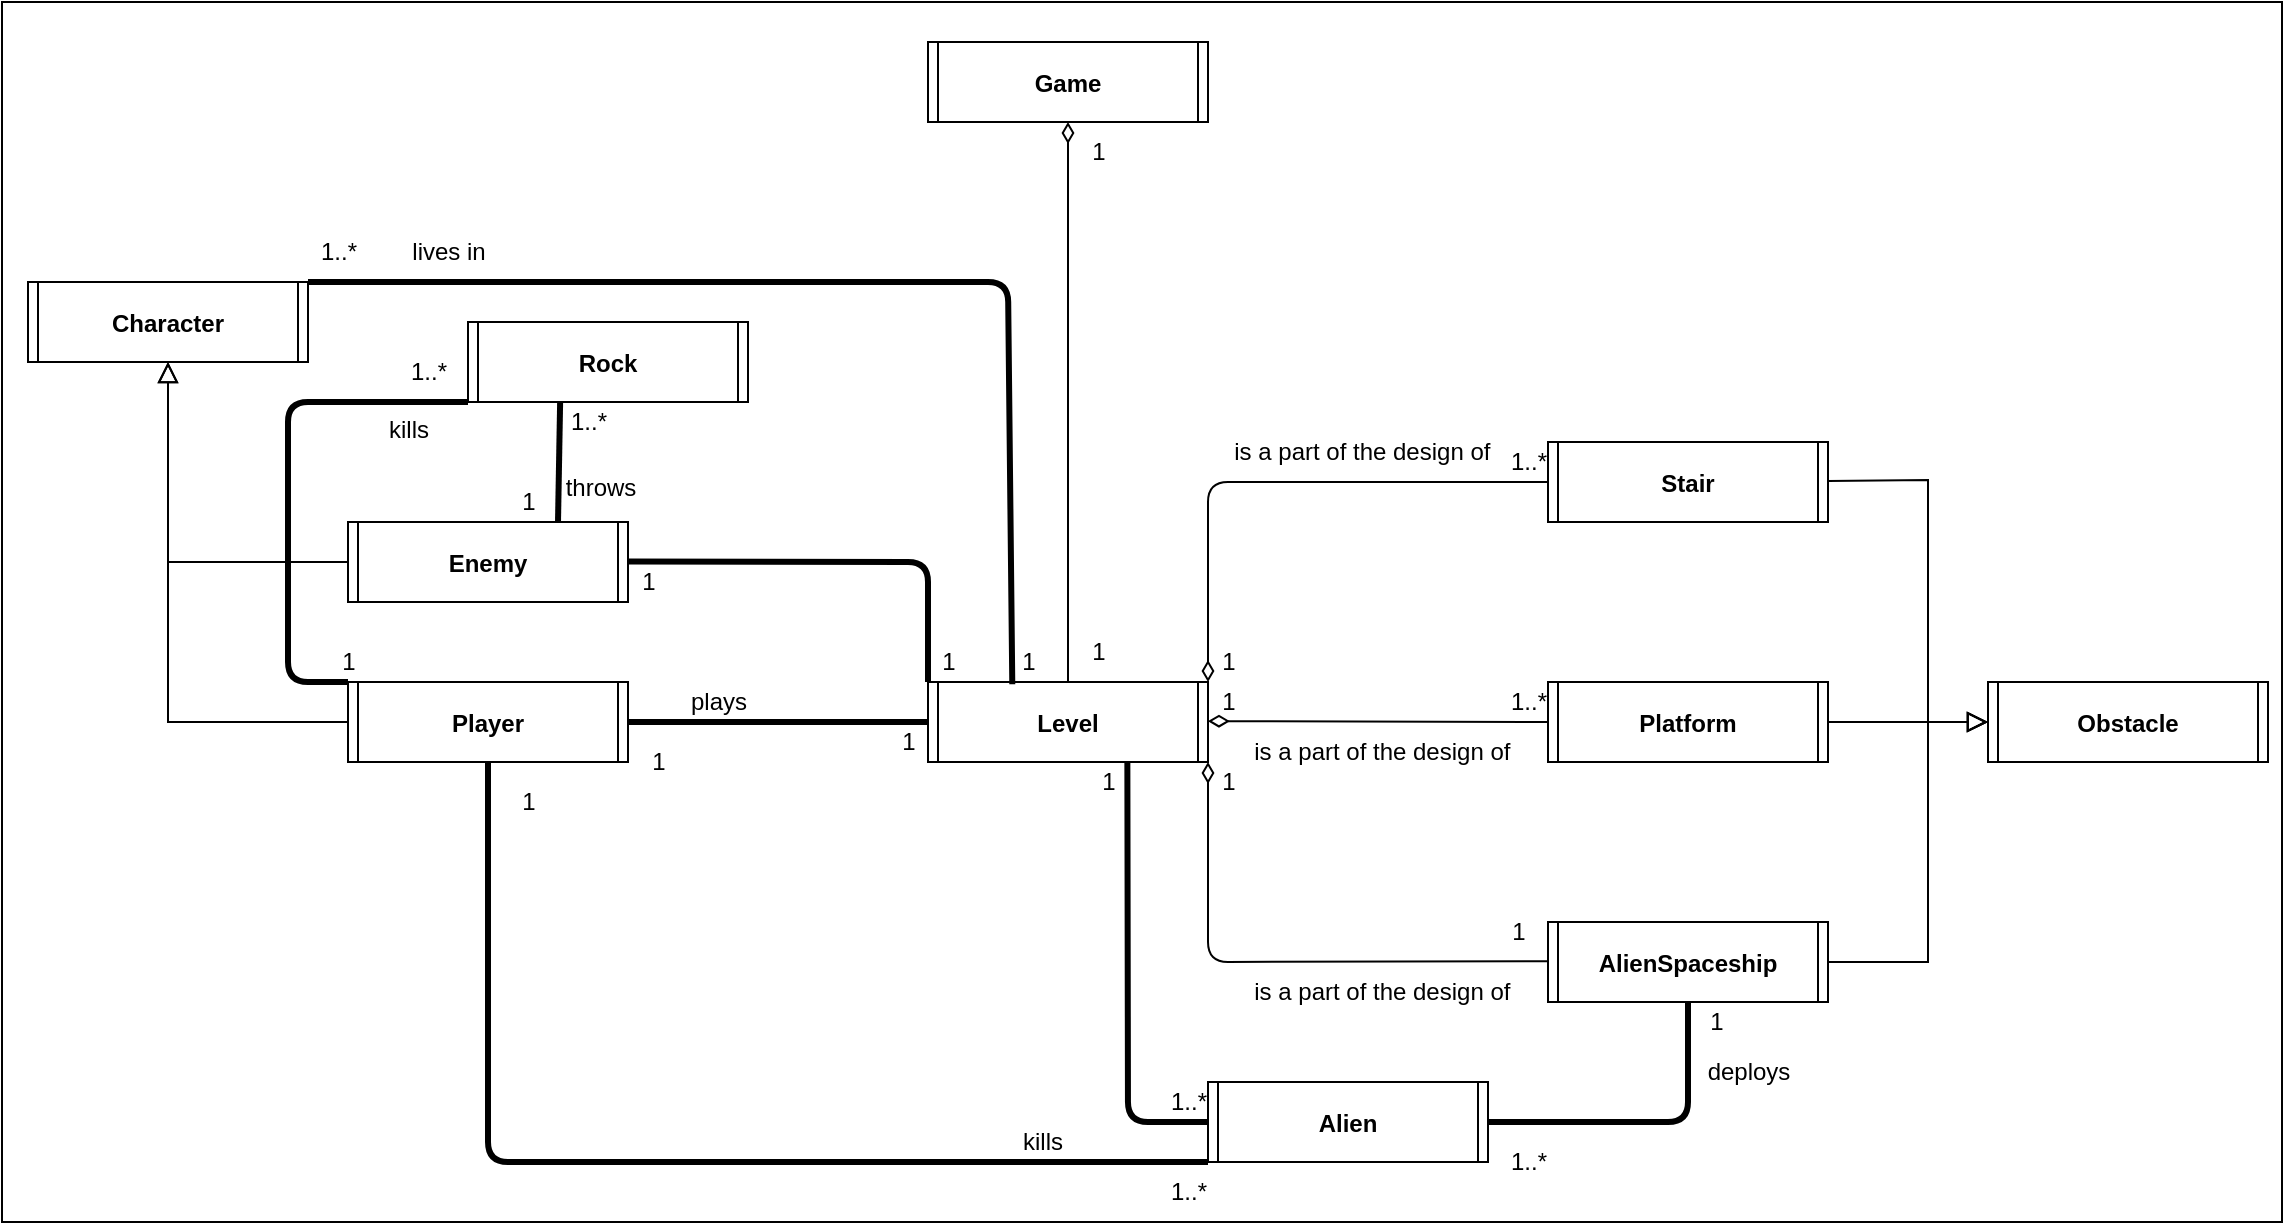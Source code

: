 <mxfile>
    <diagram id="db8HLF_ByxvYFViHS5Ak" name="Page-1">
        <mxGraphModel dx="878" dy="678" grid="1" gridSize="10" guides="1" tooltips="1" connect="1" arrows="1" fold="1" page="1" pageScale="1" pageWidth="1200" pageHeight="1600" math="0" shadow="0">
            <root>
                <mxCell id="0"/>
                <mxCell id="1" parent="0"/>
                <mxCell id="125" value="" style="rounded=0;whiteSpace=wrap;html=1;" parent="1" vertex="1">
                    <mxGeometry x="50" y="20" width="1140" height="610" as="geometry"/>
                </mxCell>
                <mxCell id="38" value="Level" style="shape=process2;fixedSize=1;size=5;fontStyle=1;" parent="1" vertex="1">
                    <mxGeometry x="513" y="360" width="140" height="40" as="geometry"/>
                </mxCell>
                <mxCell id="39" value="Character" style="shape=process2;fixedSize=1;size=5;fontStyle=1;" parent="1" vertex="1">
                    <mxGeometry x="63" y="160" width="140" height="40" as="geometry"/>
                </mxCell>
                <mxCell id="40" value="Player" style="shape=process2;fixedSize=1;size=5;fontStyle=1;" parent="1" vertex="1">
                    <mxGeometry x="223" y="360" width="140" height="40" as="geometry"/>
                </mxCell>
                <mxCell id="41" value="Enemy" style="shape=process2;fixedSize=1;size=5;fontStyle=1;" parent="1" vertex="1">
                    <mxGeometry x="223" y="280" width="140" height="40" as="geometry"/>
                </mxCell>
                <mxCell id="42" value="Rock" style="shape=process2;fixedSize=1;size=5;fontStyle=1;" parent="1" vertex="1">
                    <mxGeometry x="283" y="180" width="140" height="40" as="geometry"/>
                </mxCell>
                <mxCell id="43" value="Obstacle" style="shape=process2;fixedSize=1;size=5;fontStyle=1;" parent="1" vertex="1">
                    <mxGeometry x="1043" y="360" width="140" height="40" as="geometry"/>
                </mxCell>
                <mxCell id="44" value="Stair" style="shape=process2;fixedSize=1;size=5;fontStyle=1;" parent="1" vertex="1">
                    <mxGeometry x="823" y="240" width="140" height="40" as="geometry"/>
                </mxCell>
                <mxCell id="45" value="Platform" style="shape=process2;fixedSize=1;size=5;fontStyle=1;" parent="1" vertex="1">
                    <mxGeometry x="823" y="360" width="140" height="40" as="geometry"/>
                </mxCell>
                <mxCell id="46" value="AlienSpaceship" style="shape=process2;fixedSize=1;size=5;fontStyle=1;" parent="1" vertex="1">
                    <mxGeometry x="823" y="480" width="140" height="40" as="geometry"/>
                </mxCell>
                <mxCell id="47" value="Alien" style="shape=process2;fixedSize=1;size=5;fontStyle=1;" parent="1" vertex="1">
                    <mxGeometry x="653" y="560" width="140" height="40" as="geometry"/>
                </mxCell>
                <mxCell id="48" value="" style="endArrow=block;html=1;rounded=0;align=center;verticalAlign=bottom;endFill=0;labelBackgroundColor=none;endSize=8;entryX=0;entryY=0.5;entryDx=0;entryDy=0;" parent="1" target="43" edge="1">
                    <mxGeometry relative="1" as="geometry">
                        <mxPoint x="963" y="259.44" as="sourcePoint"/>
                        <mxPoint x="1123" y="260" as="targetPoint"/>
                        <Array as="points">
                            <mxPoint x="1013" y="259"/>
                            <mxPoint x="1013" y="380"/>
                        </Array>
                    </mxGeometry>
                </mxCell>
                <mxCell id="49" value="" style="resizable=0;html=1;align=center;verticalAlign=top;labelBackgroundColor=none;" parent="48" connectable="0" vertex="1">
                    <mxGeometry relative="1" as="geometry"/>
                </mxCell>
                <mxCell id="53" value="" style="endArrow=block;html=1;rounded=0;align=center;verticalAlign=bottom;endFill=0;labelBackgroundColor=none;endSize=8;exitX=1;exitY=0.5;exitDx=0;exitDy=0;" parent="1" source="45" edge="1">
                    <mxGeometry relative="1" as="geometry">
                        <mxPoint x="965.52" y="410.24" as="sourcePoint"/>
                        <mxPoint x="1043" y="380" as="targetPoint"/>
                        <Array as="points">
                            <mxPoint x="983" y="380"/>
                            <mxPoint x="1003" y="380"/>
                        </Array>
                    </mxGeometry>
                </mxCell>
                <mxCell id="54" value="" style="resizable=0;html=1;align=center;verticalAlign=top;labelBackgroundColor=none;" parent="53" connectable="0" vertex="1">
                    <mxGeometry relative="1" as="geometry"/>
                </mxCell>
                <mxCell id="55" value="" style="endArrow=block;html=1;rounded=0;align=center;verticalAlign=bottom;endFill=0;labelBackgroundColor=none;endSize=8;entryX=0;entryY=0.5;entryDx=0;entryDy=0;exitX=1;exitY=0.5;exitDx=0;exitDy=0;" parent="1" source="46" target="43" edge="1">
                    <mxGeometry relative="1" as="geometry">
                        <mxPoint x="823" y="420" as="sourcePoint"/>
                        <mxPoint x="983" y="420" as="targetPoint"/>
                        <Array as="points">
                            <mxPoint x="1013" y="500"/>
                            <mxPoint x="1013" y="380"/>
                        </Array>
                    </mxGeometry>
                </mxCell>
                <mxCell id="56" value="" style="resizable=0;html=1;align=center;verticalAlign=top;labelBackgroundColor=none;" parent="55" connectable="0" vertex="1">
                    <mxGeometry relative="1" as="geometry"/>
                </mxCell>
                <mxCell id="57" value="" style="endArrow=none;startArrow=diamondThin;endFill=0;startFill=0;html=1;verticalAlign=bottom;labelBackgroundColor=none;strokeWidth=1;startSize=8;endSize=8;entryX=0;entryY=0.5;entryDx=0;entryDy=0;exitX=1;exitY=0;exitDx=0;exitDy=0;" parent="1" source="38" target="44" edge="1">
                    <mxGeometry width="160" relative="1" as="geometry">
                        <mxPoint x="583" y="350" as="sourcePoint"/>
                        <mxPoint x="743" y="350" as="targetPoint"/>
                        <Array as="points">
                            <mxPoint x="653" y="260"/>
                        </Array>
                    </mxGeometry>
                </mxCell>
                <mxCell id="58" value="" style="endArrow=none;startArrow=diamondThin;endFill=0;startFill=0;html=1;verticalAlign=bottom;labelBackgroundColor=none;strokeWidth=1;startSize=8;endSize=8;entryX=0;entryY=0.5;entryDx=0;entryDy=0;" parent="1" target="45" edge="1">
                    <mxGeometry width="160" relative="1" as="geometry">
                        <mxPoint x="653" y="379.58" as="sourcePoint"/>
                        <mxPoint x="813" y="379.58" as="targetPoint"/>
                    </mxGeometry>
                </mxCell>
                <mxCell id="59" value="" style="endArrow=none;startArrow=diamondThin;endFill=0;startFill=0;html=1;verticalAlign=bottom;labelBackgroundColor=none;strokeWidth=1;startSize=8;endSize=8;exitX=1;exitY=1;exitDx=0;exitDy=0;" parent="1" source="38" edge="1">
                    <mxGeometry width="160" relative="1" as="geometry">
                        <mxPoint x="663" y="499.58" as="sourcePoint"/>
                        <mxPoint x="823" y="499.58" as="targetPoint"/>
                        <Array as="points">
                            <mxPoint x="653" y="500"/>
                        </Array>
                    </mxGeometry>
                </mxCell>
                <mxCell id="60" value="1..*" style="text;html=1;align=center;verticalAlign=middle;resizable=0;points=[];autosize=1;strokeColor=none;fillColor=none;" parent="1" vertex="1">
                    <mxGeometry x="793" y="235" width="40" height="30" as="geometry"/>
                </mxCell>
                <mxCell id="61" value="1" style="text;html=1;align=center;verticalAlign=middle;resizable=0;points=[];autosize=1;strokeColor=none;fillColor=none;" parent="1" vertex="1">
                    <mxGeometry x="648" y="335" width="30" height="30" as="geometry"/>
                </mxCell>
                <mxCell id="62" value="1" style="text;html=1;align=center;verticalAlign=middle;resizable=0;points=[];autosize=1;strokeColor=none;fillColor=none;" parent="1" vertex="1">
                    <mxGeometry x="648" y="355" width="30" height="30" as="geometry"/>
                </mxCell>
                <mxCell id="63" value="1..*" style="text;html=1;align=center;verticalAlign=middle;resizable=0;points=[];autosize=1;strokeColor=none;fillColor=none;" parent="1" vertex="1">
                    <mxGeometry x="793" y="355" width="40" height="30" as="geometry"/>
                </mxCell>
                <mxCell id="64" value="1" style="text;html=1;align=center;verticalAlign=middle;resizable=0;points=[];autosize=1;strokeColor=none;fillColor=none;" parent="1" vertex="1">
                    <mxGeometry x="648" y="395" width="30" height="30" as="geometry"/>
                </mxCell>
                <mxCell id="66" value="1" style="text;html=1;align=center;verticalAlign=middle;resizable=0;points=[];autosize=1;strokeColor=none;fillColor=none;" parent="1" vertex="1">
                    <mxGeometry x="793" y="470" width="30" height="30" as="geometry"/>
                </mxCell>
                <mxCell id="70" value="deploys" style="text;html=1;align=center;verticalAlign=middle;resizable=0;points=[];autosize=1;strokeColor=none;fillColor=none;" parent="1" vertex="1">
                    <mxGeometry x="893" y="540" width="60" height="30" as="geometry"/>
                </mxCell>
                <mxCell id="71" value="&amp;nbsp;is a part of the design of" style="text;html=1;align=center;verticalAlign=middle;resizable=0;points=[];autosize=1;strokeColor=none;fillColor=none;" parent="1" vertex="1">
                    <mxGeometry x="653" y="230" width="150" height="30" as="geometry"/>
                </mxCell>
                <mxCell id="72" value="&amp;nbsp;is a part of the design of" style="text;html=1;align=center;verticalAlign=middle;resizable=0;points=[];autosize=1;strokeColor=none;fillColor=none;" parent="1" vertex="1">
                    <mxGeometry x="663" y="380" width="150" height="30" as="geometry"/>
                </mxCell>
                <mxCell id="73" value="&amp;nbsp;is a part of the design of" style="text;html=1;align=center;verticalAlign=middle;resizable=0;points=[];autosize=1;strokeColor=none;fillColor=none;" parent="1" vertex="1">
                    <mxGeometry x="663" y="500" width="150" height="30" as="geometry"/>
                </mxCell>
                <mxCell id="74" value="" style="endArrow=none;startArrow=none;endFill=0;startFill=0;endSize=8;html=1;verticalAlign=bottom;labelBackgroundColor=none;strokeWidth=3;entryX=0;entryY=0.5;entryDx=0;entryDy=0;exitX=0.712;exitY=0.99;exitDx=0;exitDy=0;exitPerimeter=0;" parent="1" source="38" target="47" edge="1">
                    <mxGeometry width="160" relative="1" as="geometry">
                        <mxPoint x="593" y="390" as="sourcePoint"/>
                        <mxPoint x="753" y="390" as="targetPoint"/>
                        <Array as="points">
                            <mxPoint x="613" y="580"/>
                        </Array>
                    </mxGeometry>
                </mxCell>
                <mxCell id="77" value="" style="endArrow=block;html=1;rounded=0;align=center;verticalAlign=bottom;endFill=0;labelBackgroundColor=none;endSize=8;entryX=0.5;entryY=1;entryDx=0;entryDy=0;exitX=0;exitY=0.5;exitDx=0;exitDy=0;" parent="1" source="41" target="39" edge="1">
                    <mxGeometry relative="1" as="geometry">
                        <mxPoint x="433" y="340" as="sourcePoint"/>
                        <mxPoint x="593" y="340" as="targetPoint"/>
                        <Array as="points">
                            <mxPoint x="133" y="300"/>
                        </Array>
                    </mxGeometry>
                </mxCell>
                <mxCell id="78" value="" style="resizable=0;html=1;align=center;verticalAlign=top;labelBackgroundColor=none;" parent="77" connectable="0" vertex="1">
                    <mxGeometry relative="1" as="geometry"/>
                </mxCell>
                <mxCell id="79" value="" style="endArrow=block;html=1;rounded=0;align=center;verticalAlign=bottom;endFill=0;labelBackgroundColor=none;endSize=8;exitX=0;exitY=0.5;exitDx=0;exitDy=0;" parent="1" source="40" edge="1">
                    <mxGeometry relative="1" as="geometry">
                        <mxPoint x="433" y="340" as="sourcePoint"/>
                        <mxPoint x="133" y="200" as="targetPoint"/>
                        <Array as="points">
                            <mxPoint x="133" y="380"/>
                        </Array>
                    </mxGeometry>
                </mxCell>
                <mxCell id="80" value="" style="resizable=0;html=1;align=center;verticalAlign=top;labelBackgroundColor=none;" parent="79" connectable="0" vertex="1">
                    <mxGeometry relative="1" as="geometry"/>
                </mxCell>
                <mxCell id="81" value="" style="endArrow=none;startArrow=none;endFill=0;startFill=0;endSize=8;html=1;verticalAlign=bottom;labelBackgroundColor=none;strokeWidth=3;" parent="1" edge="1">
                    <mxGeometry width="160" relative="1" as="geometry">
                        <mxPoint x="363" y="380" as="sourcePoint"/>
                        <mxPoint x="513" y="380" as="targetPoint"/>
                    </mxGeometry>
                </mxCell>
                <mxCell id="82" value="plays" style="text;html=1;align=center;verticalAlign=middle;resizable=0;points=[];autosize=1;strokeColor=none;fillColor=none;" parent="1" vertex="1">
                    <mxGeometry x="383" y="355" width="50" height="30" as="geometry"/>
                </mxCell>
                <mxCell id="83" value="" style="endArrow=none;startArrow=none;endFill=0;startFill=0;endSize=8;html=1;verticalAlign=bottom;labelBackgroundColor=none;strokeWidth=3;entryX=0;entryY=0;entryDx=0;entryDy=0;" parent="1" target="38" edge="1">
                    <mxGeometry width="160" relative="1" as="geometry">
                        <mxPoint x="363" y="299.81" as="sourcePoint"/>
                        <mxPoint x="523" y="299.81" as="targetPoint"/>
                        <Array as="points">
                            <mxPoint x="513" y="300"/>
                        </Array>
                    </mxGeometry>
                </mxCell>
                <mxCell id="91" value="Game" style="shape=process2;fixedSize=1;size=5;fontStyle=1;" parent="1" vertex="1">
                    <mxGeometry x="513" y="40" width="140" height="40" as="geometry"/>
                </mxCell>
                <mxCell id="92" value="" style="endArrow=none;startArrow=diamondThin;endFill=0;startFill=0;html=1;verticalAlign=bottom;labelBackgroundColor=none;strokeWidth=1;startSize=8;endSize=8;exitX=0.5;exitY=1;exitDx=0;exitDy=0;entryX=0.5;entryY=0;entryDx=0;entryDy=0;" parent="1" source="91" target="38" edge="1">
                    <mxGeometry width="160" relative="1" as="geometry">
                        <mxPoint x="433" y="260" as="sourcePoint"/>
                        <mxPoint x="593" y="260" as="targetPoint"/>
                    </mxGeometry>
                </mxCell>
                <mxCell id="93" value="1" style="text;html=1;align=center;verticalAlign=middle;resizable=0;points=[];autosize=1;strokeColor=none;fillColor=none;" parent="1" vertex="1">
                    <mxGeometry x="583" y="80" width="30" height="30" as="geometry"/>
                </mxCell>
                <mxCell id="94" value="1" style="text;html=1;align=center;verticalAlign=middle;resizable=0;points=[];autosize=1;strokeColor=none;fillColor=none;" parent="1" vertex="1">
                    <mxGeometry x="583" y="330" width="30" height="30" as="geometry"/>
                </mxCell>
                <mxCell id="96" value="" style="endArrow=none;startArrow=none;endFill=0;startFill=0;endSize=8;html=1;verticalAlign=bottom;labelBackgroundColor=none;strokeWidth=3;entryX=0.5;entryY=1;entryDx=0;entryDy=0;exitX=1;exitY=0.5;exitDx=0;exitDy=0;" parent="1" source="47" target="46" edge="1">
                    <mxGeometry width="160" relative="1" as="geometry">
                        <mxPoint x="623" y="450" as="sourcePoint"/>
                        <mxPoint x="783" y="450" as="targetPoint"/>
                        <Array as="points">
                            <mxPoint x="893" y="580"/>
                        </Array>
                    </mxGeometry>
                </mxCell>
                <mxCell id="97" value="" style="endArrow=none;startArrow=none;endFill=0;startFill=0;endSize=8;html=1;verticalAlign=bottom;labelBackgroundColor=none;strokeWidth=3;entryX=0.329;entryY=1.004;entryDx=0;entryDy=0;entryPerimeter=0;exitX=0.75;exitY=0;exitDx=0;exitDy=0;" parent="1" source="41" target="42" edge="1">
                    <mxGeometry width="160" relative="1" as="geometry">
                        <mxPoint x="173" y="229.23" as="sourcePoint"/>
                        <mxPoint x="333" y="229.23" as="targetPoint"/>
                    </mxGeometry>
                </mxCell>
                <mxCell id="98" value="throws" style="text;html=1;align=center;verticalAlign=middle;resizable=0;points=[];autosize=1;strokeColor=none;fillColor=none;" parent="1" vertex="1">
                    <mxGeometry x="319" y="248" width="60" height="30" as="geometry"/>
                </mxCell>
                <mxCell id="100" value="" style="endArrow=none;startArrow=none;endFill=0;startFill=0;endSize=8;html=1;verticalAlign=bottom;labelBackgroundColor=none;strokeWidth=3;exitX=0.5;exitY=1;exitDx=0;exitDy=0;" parent="1" source="40" edge="1">
                    <mxGeometry width="160" relative="1" as="geometry">
                        <mxPoint x="263" y="499.05" as="sourcePoint"/>
                        <mxPoint x="653" y="600" as="targetPoint"/>
                        <Array as="points">
                            <mxPoint x="293" y="600"/>
                        </Array>
                    </mxGeometry>
                </mxCell>
                <mxCell id="102" value="" style="endArrow=none;startArrow=none;endFill=0;startFill=0;endSize=8;html=1;verticalAlign=bottom;labelBackgroundColor=none;strokeWidth=3;exitX=0;exitY=1;exitDx=0;exitDy=0;" parent="1" source="42" edge="1">
                    <mxGeometry width="160" relative="1" as="geometry">
                        <mxPoint x="233" y="200" as="sourcePoint"/>
                        <mxPoint x="223" y="360" as="targetPoint"/>
                        <Array as="points">
                            <mxPoint x="193" y="220"/>
                            <mxPoint x="193" y="360"/>
                        </Array>
                    </mxGeometry>
                </mxCell>
                <mxCell id="103" value="kills" style="text;html=1;align=center;verticalAlign=middle;resizable=0;points=[];autosize=1;strokeColor=none;fillColor=none;" parent="1" vertex="1">
                    <mxGeometry x="233" y="219" width="40" height="30" as="geometry"/>
                </mxCell>
                <mxCell id="104" value="1" style="text;html=1;align=center;verticalAlign=middle;resizable=0;points=[];autosize=1;strokeColor=none;fillColor=none;" parent="1" vertex="1">
                    <mxGeometry x="208" y="335" width="30" height="30" as="geometry"/>
                </mxCell>
                <mxCell id="105" value="1..*" style="text;html=1;align=center;verticalAlign=middle;resizable=0;points=[];autosize=1;strokeColor=none;fillColor=none;" parent="1" vertex="1">
                    <mxGeometry x="243" y="190" width="40" height="30" as="geometry"/>
                </mxCell>
                <mxCell id="106" value="kills" style="text;html=1;align=center;verticalAlign=middle;resizable=0;points=[];autosize=1;strokeColor=none;fillColor=none;" parent="1" vertex="1">
                    <mxGeometry x="550" y="575" width="40" height="30" as="geometry"/>
                </mxCell>
                <mxCell id="108" value="1..*" style="text;html=1;align=center;verticalAlign=middle;resizable=0;points=[];autosize=1;strokeColor=none;fillColor=none;" parent="1" vertex="1">
                    <mxGeometry x="623" y="600" width="40" height="30" as="geometry"/>
                </mxCell>
                <mxCell id="109" value="1..*" style="text;html=1;align=center;verticalAlign=middle;resizable=0;points=[];autosize=1;strokeColor=none;fillColor=none;" parent="1" vertex="1">
                    <mxGeometry x="623" y="555" width="40" height="30" as="geometry"/>
                </mxCell>
                <mxCell id="110" value="1" style="text;html=1;align=center;verticalAlign=middle;resizable=0;points=[];autosize=1;strokeColor=none;fillColor=none;" parent="1" vertex="1">
                    <mxGeometry x="588" y="395" width="30" height="30" as="geometry"/>
                </mxCell>
                <mxCell id="111" value="1" style="text;html=1;align=center;verticalAlign=middle;resizable=0;points=[];autosize=1;strokeColor=none;fillColor=none;" parent="1" vertex="1">
                    <mxGeometry x="298" y="405" width="30" height="30" as="geometry"/>
                </mxCell>
                <mxCell id="112" value="1" style="text;html=1;align=center;verticalAlign=middle;resizable=0;points=[];autosize=1;strokeColor=none;fillColor=none;" parent="1" vertex="1">
                    <mxGeometry x="363" y="385" width="30" height="30" as="geometry"/>
                </mxCell>
                <mxCell id="113" value="1" style="text;html=1;align=center;verticalAlign=middle;resizable=0;points=[];autosize=1;strokeColor=none;fillColor=none;" parent="1" vertex="1">
                    <mxGeometry x="488" y="375" width="30" height="30" as="geometry"/>
                </mxCell>
                <mxCell id="114" value="1" style="text;html=1;align=center;verticalAlign=middle;resizable=0;points=[];autosize=1;strokeColor=none;fillColor=none;" parent="1" vertex="1">
                    <mxGeometry x="508" y="335" width="30" height="30" as="geometry"/>
                </mxCell>
                <mxCell id="115" value="1" style="text;html=1;align=center;verticalAlign=middle;resizable=0;points=[];autosize=1;strokeColor=none;fillColor=none;" parent="1" vertex="1">
                    <mxGeometry x="358" y="295" width="30" height="30" as="geometry"/>
                </mxCell>
                <mxCell id="116" value="" style="endArrow=none;startArrow=none;endFill=0;startFill=0;endSize=8;html=1;verticalAlign=bottom;labelBackgroundColor=none;strokeWidth=3;entryX=0.301;entryY=0.028;entryDx=0;entryDy=0;entryPerimeter=0;" parent="1" target="38" edge="1">
                    <mxGeometry width="160" relative="1" as="geometry">
                        <mxPoint x="203" y="160" as="sourcePoint"/>
                        <mxPoint x="363" y="160" as="targetPoint"/>
                        <Array as="points">
                            <mxPoint x="553" y="160"/>
                        </Array>
                    </mxGeometry>
                </mxCell>
                <mxCell id="117" value="lives in" style="text;html=1;align=center;verticalAlign=middle;resizable=0;points=[];autosize=1;strokeColor=none;fillColor=none;" parent="1" vertex="1">
                    <mxGeometry x="243" y="130" width="60" height="30" as="geometry"/>
                </mxCell>
                <mxCell id="118" value="1..*" style="text;html=1;align=center;verticalAlign=middle;resizable=0;points=[];autosize=1;strokeColor=none;fillColor=none;" parent="1" vertex="1">
                    <mxGeometry x="198" y="130" width="40" height="30" as="geometry"/>
                </mxCell>
                <mxCell id="119" value="1" style="text;html=1;align=center;verticalAlign=middle;resizable=0;points=[];autosize=1;strokeColor=none;fillColor=none;" parent="1" vertex="1">
                    <mxGeometry x="548" y="335" width="30" height="30" as="geometry"/>
                </mxCell>
                <mxCell id="120" value="1" style="text;html=1;align=center;verticalAlign=middle;resizable=0;points=[];autosize=1;strokeColor=none;fillColor=none;" parent="1" vertex="1">
                    <mxGeometry x="892" y="515" width="30" height="30" as="geometry"/>
                </mxCell>
                <mxCell id="121" value="1..*" style="text;html=1;align=center;verticalAlign=middle;resizable=0;points=[];autosize=1;strokeColor=none;fillColor=none;" parent="1" vertex="1">
                    <mxGeometry x="793" y="585" width="40" height="30" as="geometry"/>
                </mxCell>
                <mxCell id="122" value="1..*" style="text;html=1;align=center;verticalAlign=middle;resizable=0;points=[];autosize=1;strokeColor=none;fillColor=none;" parent="1" vertex="1">
                    <mxGeometry x="323" y="215" width="40" height="30" as="geometry"/>
                </mxCell>
                <mxCell id="124" value="1" style="text;html=1;align=center;verticalAlign=middle;resizable=0;points=[];autosize=1;strokeColor=none;fillColor=none;" parent="1" vertex="1">
                    <mxGeometry x="298" y="255" width="30" height="30" as="geometry"/>
                </mxCell>
            </root>
        </mxGraphModel>
    </diagram>
</mxfile>